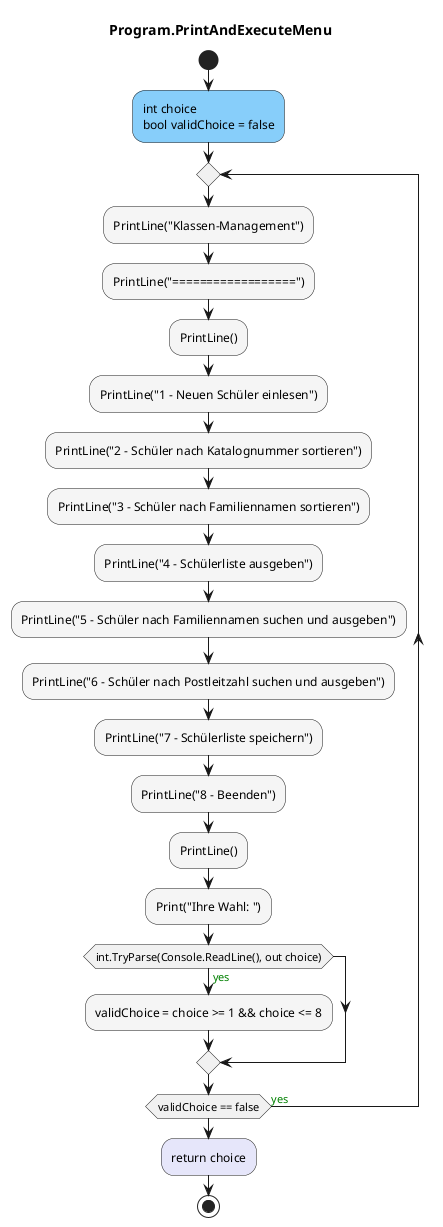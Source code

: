 @startuml Program.PrintAndExecuteMenu
title Program.PrintAndExecuteMenu
start
#LightSkyBlue:int choice\nbool validChoice = false;
repeat
        #WhiteSmoke:PrintLine("Klassen-Management");
        #WhiteSmoke:PrintLine("==================");
        #WhiteSmoke:PrintLine();
        #WhiteSmoke:PrintLine("1 - Neuen Schüler einlesen");
        #WhiteSmoke:PrintLine("2 - Schüler nach Katalognummer sortieren");
        #WhiteSmoke:PrintLine("3 - Schüler nach Familiennamen sortieren");
        #WhiteSmoke:PrintLine("4 - Schülerliste ausgeben");
        #WhiteSmoke:PrintLine("5 - Schüler nach Familiennamen suchen und ausgeben");
        #WhiteSmoke:PrintLine("6 - Schüler nach Postleitzahl suchen und ausgeben");
        #WhiteSmoke:PrintLine("7 - Schülerliste speichern");
        #WhiteSmoke:PrintLine("8 - Beenden");
        #WhiteSmoke:PrintLine();
        #WhiteSmoke:Print("Ihre Wahl: ");
        if (int.TryParse(Console.ReadLine(), out choice)) then (<color:green>yes)
                #WhiteSmoke:validChoice = choice >= 1 && choice <= 8;
        endif
repeat while (validChoice == false) is (<color:green>yes)
#Lavender:return choice;
stop
@enduml
